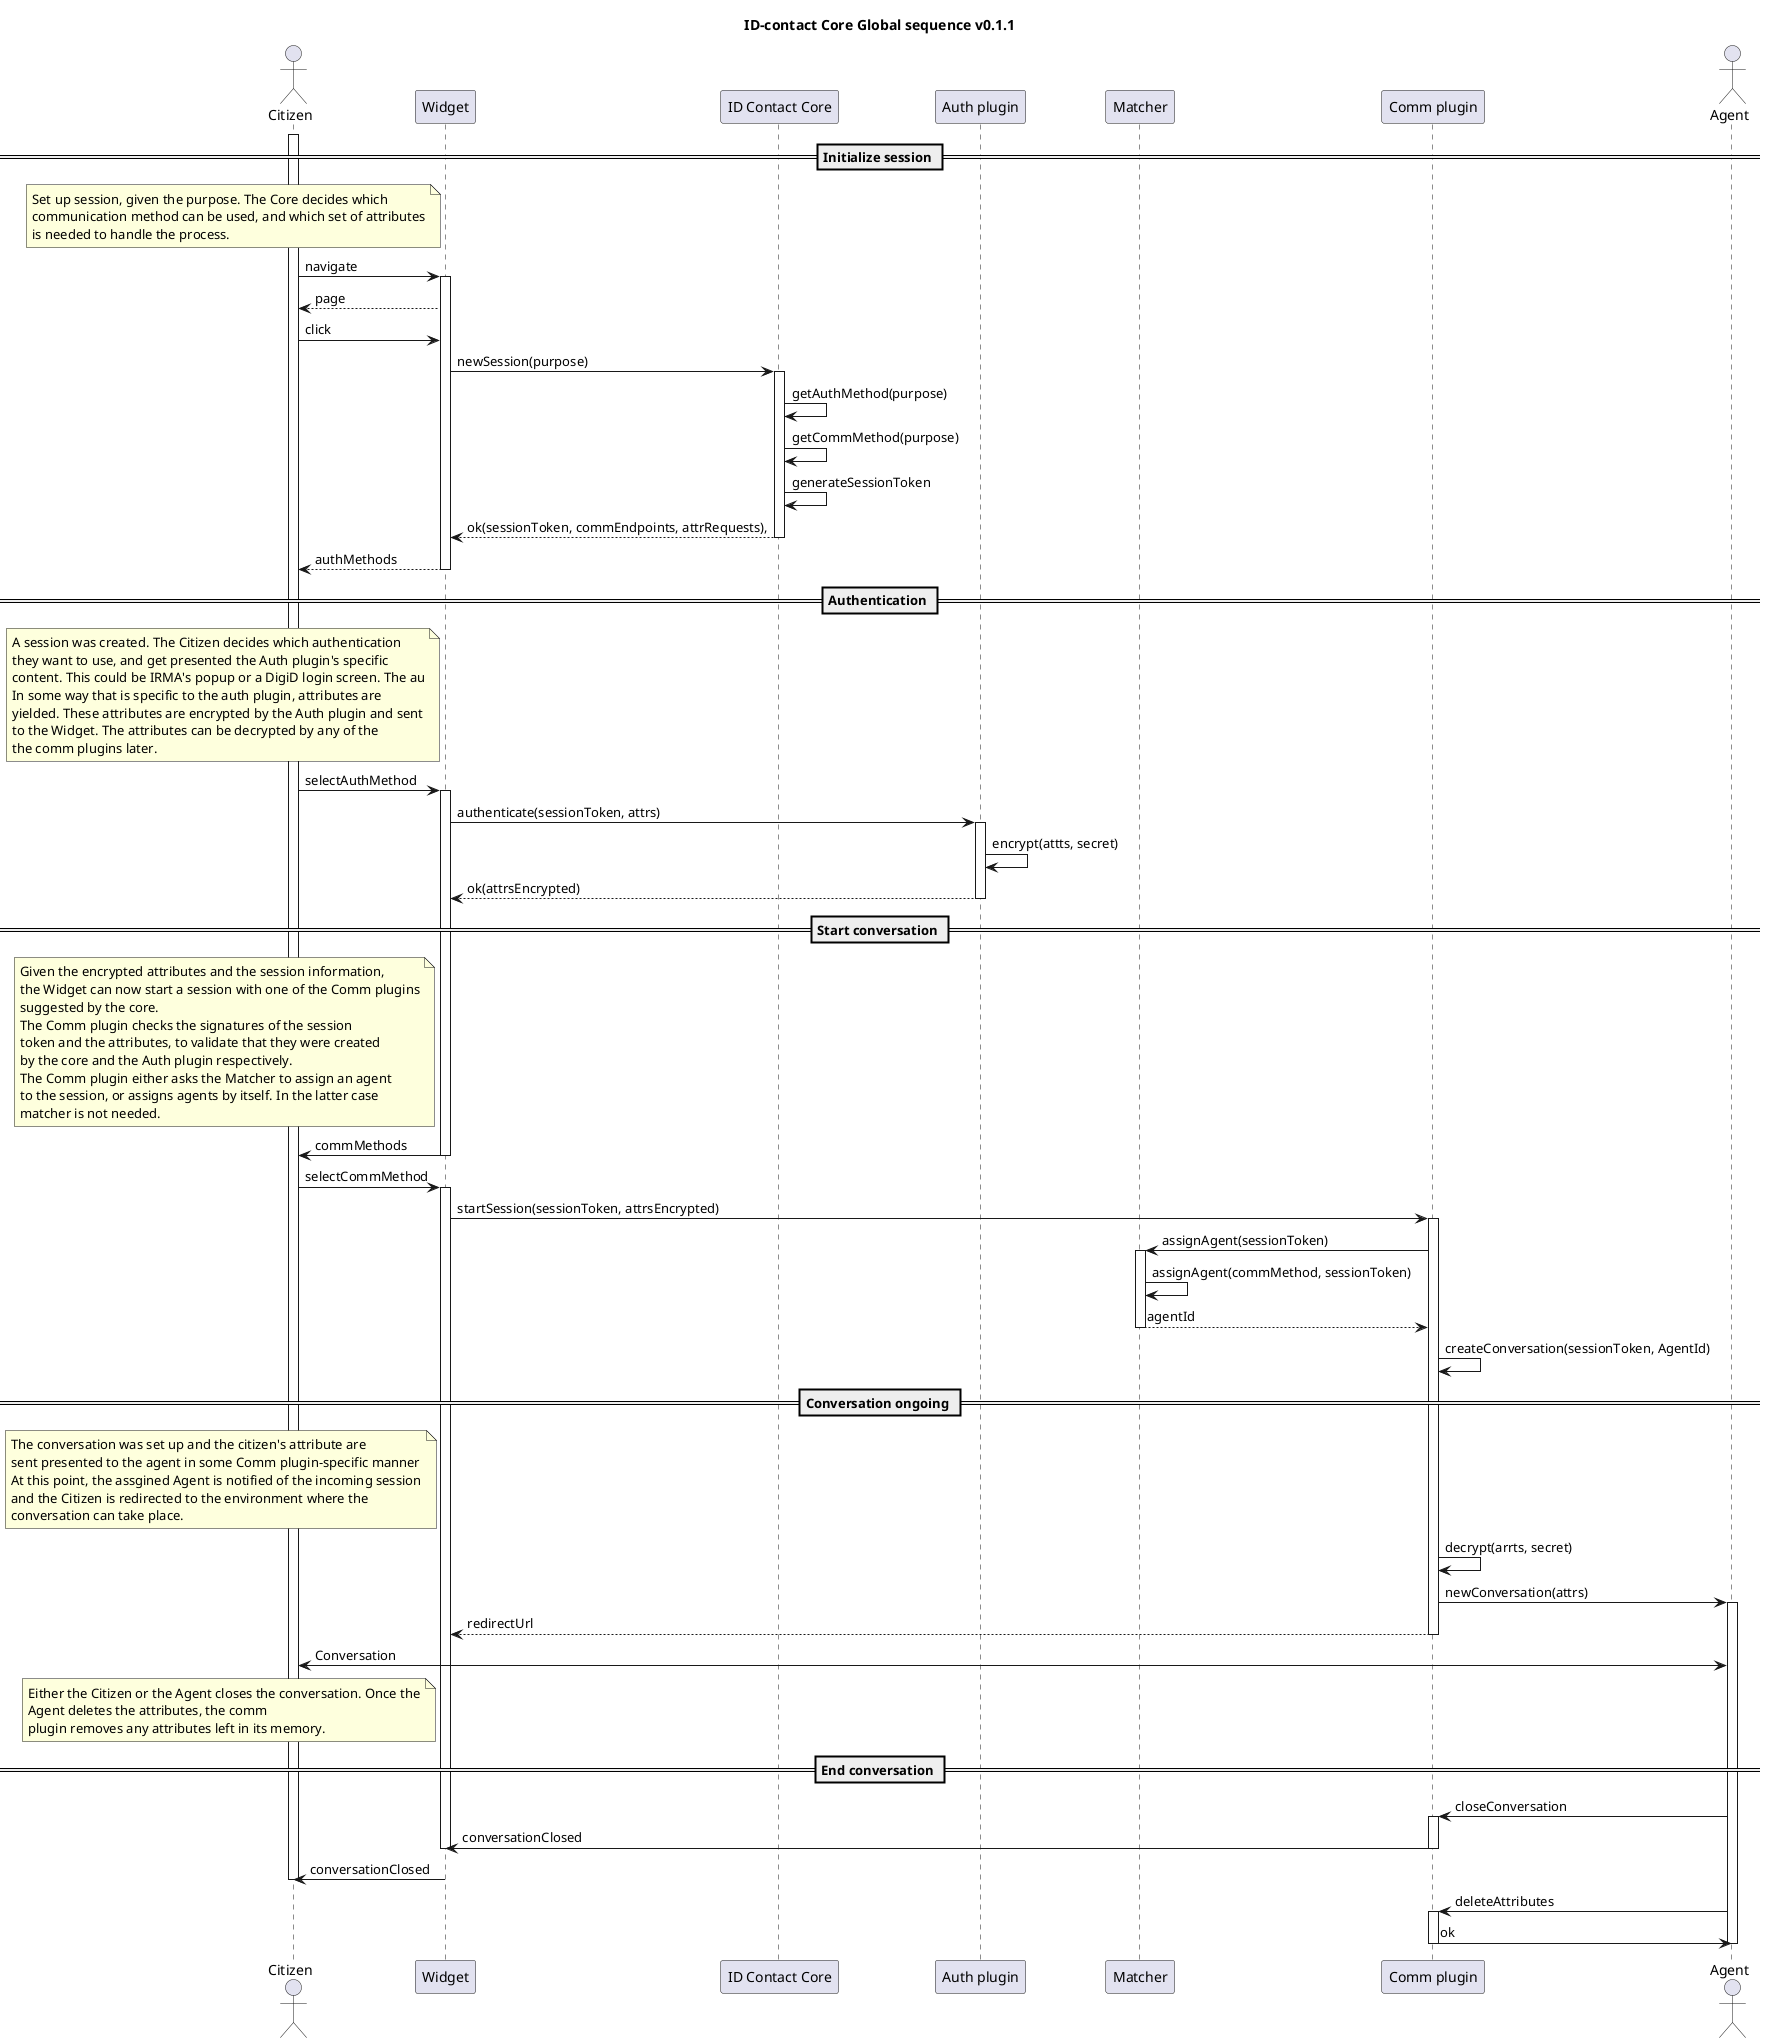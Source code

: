 
@startuml
title ID-contact Core Global sequence v0.1.1

actor Citizen as citizen
participant "Widget" as widget
participant "ID Contact Core" as core
participant "Auth plugin" as auth_plugin
participant "Matcher" as matcher
participant "Comm plugin" as comm_plugin
actor Agent as agent

== Initialize session ==
note left of widget
Set up session, given the purpose. The Core decides which 
communication method can be used, and which set of attributes
is needed to handle the process.
end note
activate citizen
citizen->widget: navigate
activate widget
widget-->citizen: page
citizen->widget: click
widget->core: newSession(purpose)
activate core
core->core: getAuthMethod(purpose)
core->core: getCommMethod(purpose)
core->core: generateSessionToken
core-->widget: ok(sessionToken, commEndpoints, attrRequests),
deactivate core
widget-->citizen: authMethods
deactivate widget
== Authentication ==

note left of widget
A session was created. The Citizen decides which authentication
they want to use, and get presented the Auth plugin's specific
content. This could be IRMA's popup or a DigiD login screen. The au
In some way that is specific to the auth plugin, attributes are
yielded. These attributes are encrypted by the Auth plugin and sent
to the Widget. The attributes can be decrypted by any of the
the comm plugins later.
end note
citizen->widget: selectAuthMethod
activate widget
widget->auth_plugin: authenticate(sessionToken, attrs)
activate auth_plugin
auth_plugin->auth_plugin: encrypt(attts, secret)
auth_plugin-->widget: ok(attrsEncrypted)
deactivate auth_plugin

== Start conversation ==
note left of widget
Given the encrypted attributes and the session information,
the Widget can now start a session with one of the Comm plugins
suggested by the core.
The Comm plugin checks the signatures of the session
token and the attributes, to validate that they were created
by the core and the Auth plugin respectively.
The Comm plugin either asks the Matcher to assign an agent
to the session, or assigns agents by itself. In the latter case
matcher is not needed.
end note

widget->citizen: commMethods
deactivate widget
citizen->widget: selectCommMethod
activate widget
widget->comm_plugin:startSession(sessionToken, attrsEncrypted)
activate comm_plugin
comm_plugin->matcher: assignAgent(sessionToken)
activate matcher
matcher->matcher: assignAgent(commMethod, sessionToken)

matcher-->comm_plugin: agentId
deactivate matcher
comm_plugin->comm_plugin:createConversation(sessionToken, AgentId)

== Conversation ongoing ==
note left of widget
The conversation was set up and the citizen's attribute are
sent presented to the agent in some Comm plugin-specific manner
At this point, the assgined Agent is notified of the incoming session
and the Citizen is redirected to the environment where the
conversation can take place.
end note

comm_plugin->comm_plugin: decrypt(arrts, secret)
comm_plugin->agent: newConversation(attrs)
activate agent
comm_plugin-->widget:redirectUrl
deactivate comm_plugin
citizen<->agent: Conversation

note left of widget
Either the Citizen or the Agent closes the conversation. Once the
Agent deletes the attributes, the comm
plugin removes any attributes left in its memory.
end note
== End conversation ==
agent->comm_plugin: closeConversation
activate comm_plugin
comm_plugin->widget: conversationClosed
deactivate comm_plugin
deactivate widget
widget->citizen: conversationClosed
deactivate citizen
agent->comm_plugin: deleteAttributes
activate comm_plugin
comm_plugin->agent: ok
deactivate comm_plugin
deactivate agent


@enduml